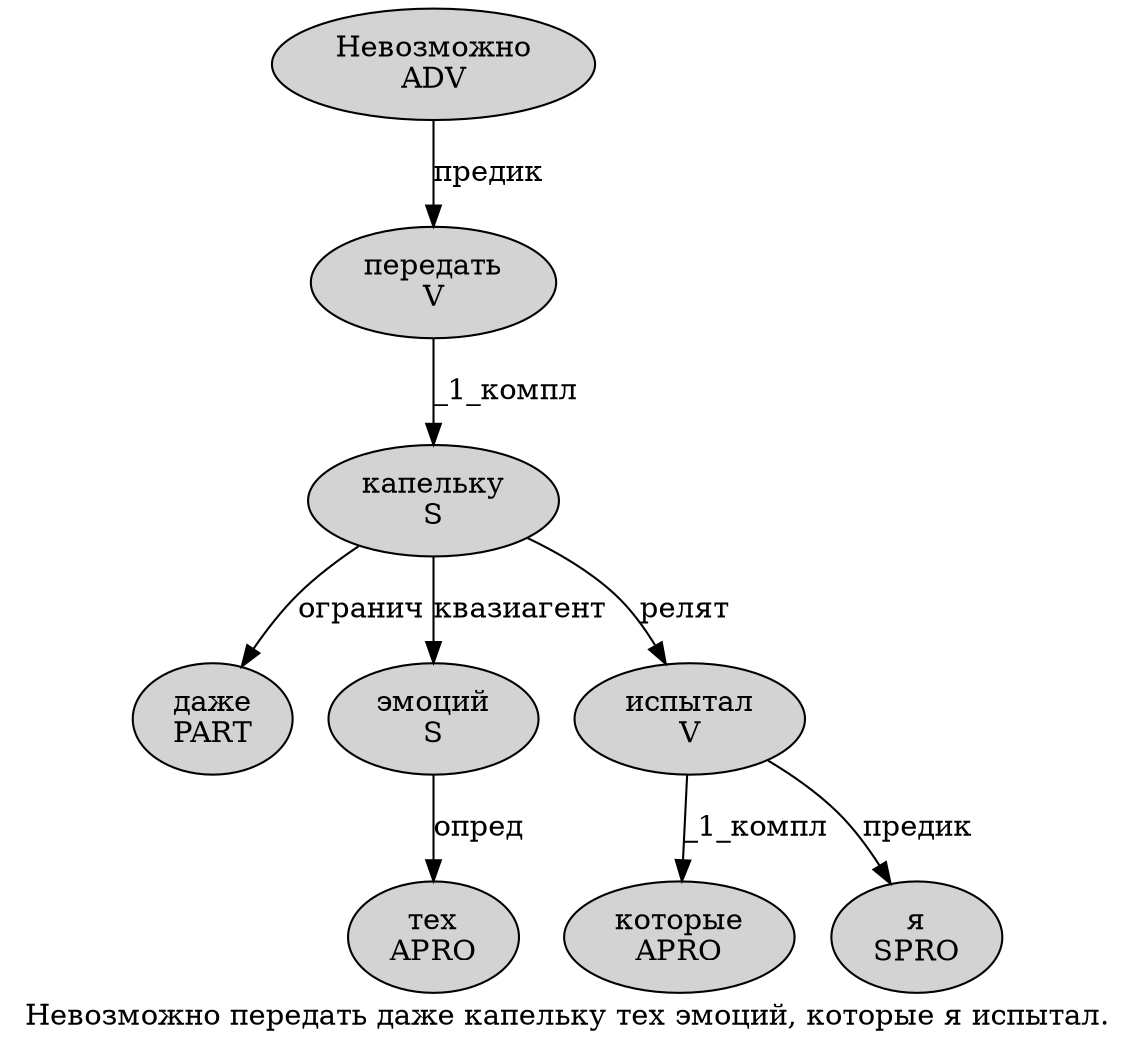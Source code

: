 digraph SENTENCE_275 {
	graph [label="Невозможно передать даже капельку тех эмоций, которые я испытал."]
	node [style=filled]
		0 [label="Невозможно
ADV" color="" fillcolor=lightgray penwidth=1 shape=ellipse]
		1 [label="передать
V" color="" fillcolor=lightgray penwidth=1 shape=ellipse]
		2 [label="даже
PART" color="" fillcolor=lightgray penwidth=1 shape=ellipse]
		3 [label="капельку
S" color="" fillcolor=lightgray penwidth=1 shape=ellipse]
		4 [label="тех
APRO" color="" fillcolor=lightgray penwidth=1 shape=ellipse]
		5 [label="эмоций
S" color="" fillcolor=lightgray penwidth=1 shape=ellipse]
		7 [label="которые
APRO" color="" fillcolor=lightgray penwidth=1 shape=ellipse]
		8 [label="я
SPRO" color="" fillcolor=lightgray penwidth=1 shape=ellipse]
		9 [label="испытал
V" color="" fillcolor=lightgray penwidth=1 shape=ellipse]
			9 -> 7 [label="_1_компл"]
			9 -> 8 [label="предик"]
			5 -> 4 [label="опред"]
			0 -> 1 [label="предик"]
			3 -> 2 [label="огранич"]
			3 -> 5 [label="квазиагент"]
			3 -> 9 [label="релят"]
			1 -> 3 [label="_1_компл"]
}